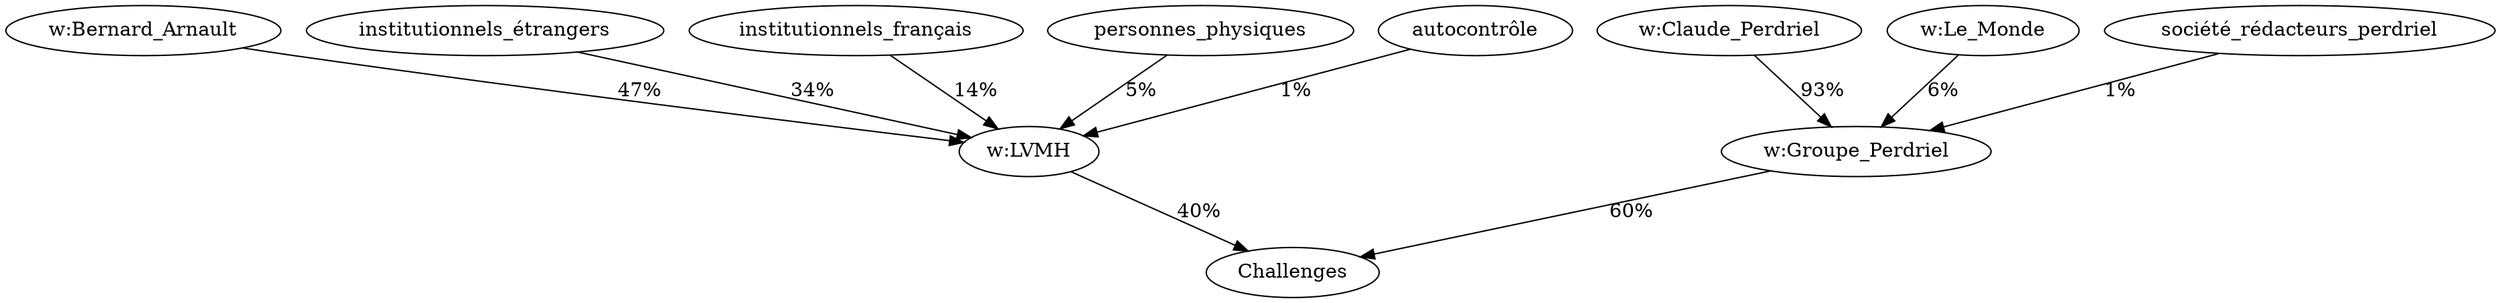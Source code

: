 digraph G {
  "w:Groupe_Perdriel" -> "Challenges" [label="60%"];
  "w:Claude_Perdriel" -> "w:Groupe_Perdriel" [label="93%"];
  "w:Le_Monde" -> "w:Groupe_Perdriel" [label="6%"];
  "société_rédacteurs_perdriel" -> "w:Groupe_Perdriel" [label="1%"];
  "w:LVMH" -> "Challenges" [label="40%"];
  "w:Bernard_Arnault" -> "w:LVMH" [label="47%"];
  "institutionnels_étrangers" -> "w:LVMH" [label="34%"];
  "institutionnels_français" -> "w:LVMH" [label="14%"];
  "personnes_physiques" -> "w:LVMH" [label="5%"];
  "autocontrôle" -> "w:LVMH" [label="1%"];
}